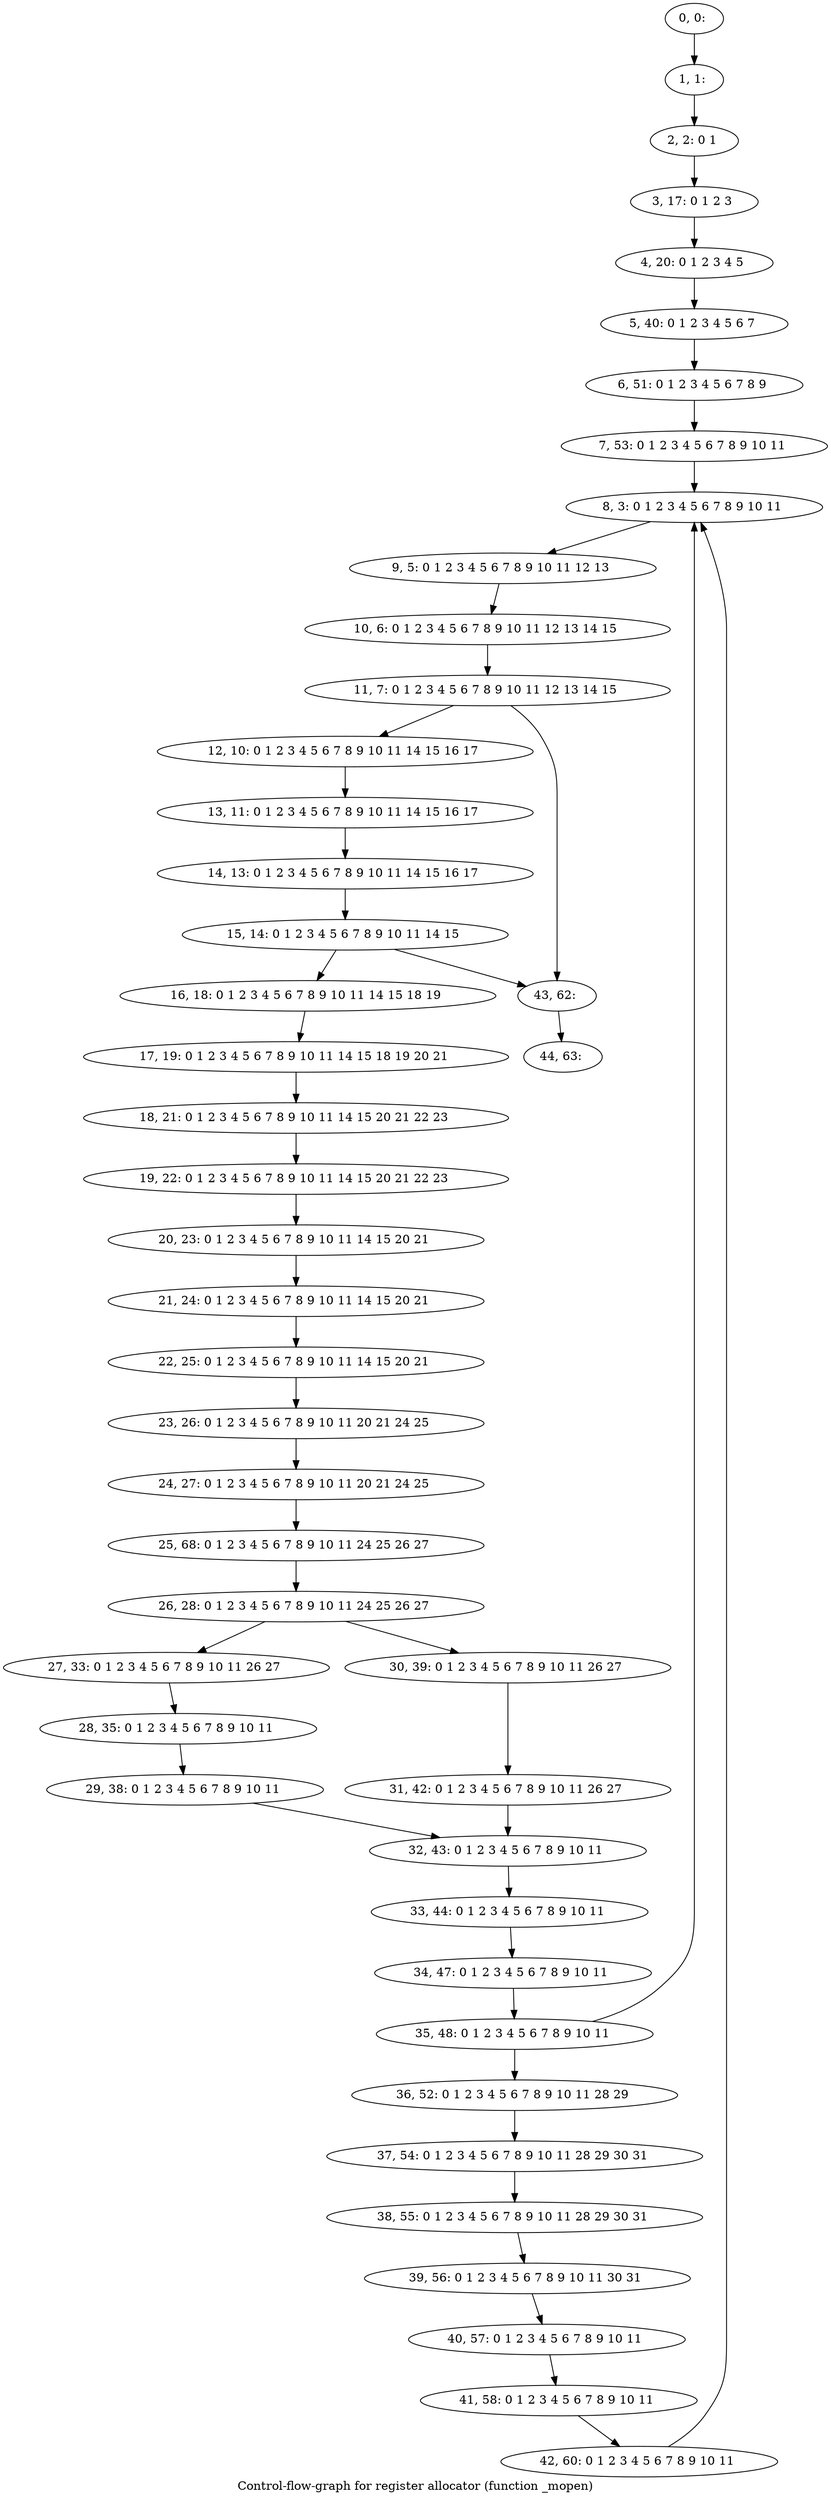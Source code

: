 digraph G {
graph [label="Control-flow-graph for register allocator (function _mopen)"]
0[label="0, 0: "];
1[label="1, 1: "];
2[label="2, 2: 0 1 "];
3[label="3, 17: 0 1 2 3 "];
4[label="4, 20: 0 1 2 3 4 5 "];
5[label="5, 40: 0 1 2 3 4 5 6 7 "];
6[label="6, 51: 0 1 2 3 4 5 6 7 8 9 "];
7[label="7, 53: 0 1 2 3 4 5 6 7 8 9 10 11 "];
8[label="8, 3: 0 1 2 3 4 5 6 7 8 9 10 11 "];
9[label="9, 5: 0 1 2 3 4 5 6 7 8 9 10 11 12 13 "];
10[label="10, 6: 0 1 2 3 4 5 6 7 8 9 10 11 12 13 14 15 "];
11[label="11, 7: 0 1 2 3 4 5 6 7 8 9 10 11 12 13 14 15 "];
12[label="12, 10: 0 1 2 3 4 5 6 7 8 9 10 11 14 15 16 17 "];
13[label="13, 11: 0 1 2 3 4 5 6 7 8 9 10 11 14 15 16 17 "];
14[label="14, 13: 0 1 2 3 4 5 6 7 8 9 10 11 14 15 16 17 "];
15[label="15, 14: 0 1 2 3 4 5 6 7 8 9 10 11 14 15 "];
16[label="16, 18: 0 1 2 3 4 5 6 7 8 9 10 11 14 15 18 19 "];
17[label="17, 19: 0 1 2 3 4 5 6 7 8 9 10 11 14 15 18 19 20 21 "];
18[label="18, 21: 0 1 2 3 4 5 6 7 8 9 10 11 14 15 20 21 22 23 "];
19[label="19, 22: 0 1 2 3 4 5 6 7 8 9 10 11 14 15 20 21 22 23 "];
20[label="20, 23: 0 1 2 3 4 5 6 7 8 9 10 11 14 15 20 21 "];
21[label="21, 24: 0 1 2 3 4 5 6 7 8 9 10 11 14 15 20 21 "];
22[label="22, 25: 0 1 2 3 4 5 6 7 8 9 10 11 14 15 20 21 "];
23[label="23, 26: 0 1 2 3 4 5 6 7 8 9 10 11 20 21 24 25 "];
24[label="24, 27: 0 1 2 3 4 5 6 7 8 9 10 11 20 21 24 25 "];
25[label="25, 68: 0 1 2 3 4 5 6 7 8 9 10 11 24 25 26 27 "];
26[label="26, 28: 0 1 2 3 4 5 6 7 8 9 10 11 24 25 26 27 "];
27[label="27, 33: 0 1 2 3 4 5 6 7 8 9 10 11 26 27 "];
28[label="28, 35: 0 1 2 3 4 5 6 7 8 9 10 11 "];
29[label="29, 38: 0 1 2 3 4 5 6 7 8 9 10 11 "];
30[label="30, 39: 0 1 2 3 4 5 6 7 8 9 10 11 26 27 "];
31[label="31, 42: 0 1 2 3 4 5 6 7 8 9 10 11 26 27 "];
32[label="32, 43: 0 1 2 3 4 5 6 7 8 9 10 11 "];
33[label="33, 44: 0 1 2 3 4 5 6 7 8 9 10 11 "];
34[label="34, 47: 0 1 2 3 4 5 6 7 8 9 10 11 "];
35[label="35, 48: 0 1 2 3 4 5 6 7 8 9 10 11 "];
36[label="36, 52: 0 1 2 3 4 5 6 7 8 9 10 11 28 29 "];
37[label="37, 54: 0 1 2 3 4 5 6 7 8 9 10 11 28 29 30 31 "];
38[label="38, 55: 0 1 2 3 4 5 6 7 8 9 10 11 28 29 30 31 "];
39[label="39, 56: 0 1 2 3 4 5 6 7 8 9 10 11 30 31 "];
40[label="40, 57: 0 1 2 3 4 5 6 7 8 9 10 11 "];
41[label="41, 58: 0 1 2 3 4 5 6 7 8 9 10 11 "];
42[label="42, 60: 0 1 2 3 4 5 6 7 8 9 10 11 "];
43[label="43, 62: "];
44[label="44, 63: "];
0->1 ;
1->2 ;
2->3 ;
3->4 ;
4->5 ;
5->6 ;
6->7 ;
7->8 ;
8->9 ;
9->10 ;
10->11 ;
11->12 ;
11->43 ;
12->13 ;
13->14 ;
14->15 ;
15->16 ;
15->43 ;
16->17 ;
17->18 ;
18->19 ;
19->20 ;
20->21 ;
21->22 ;
22->23 ;
23->24 ;
24->25 ;
25->26 ;
26->27 ;
26->30 ;
27->28 ;
28->29 ;
29->32 ;
30->31 ;
31->32 ;
32->33 ;
33->34 ;
34->35 ;
35->36 ;
35->8 ;
36->37 ;
37->38 ;
38->39 ;
39->40 ;
40->41 ;
41->42 ;
42->8 ;
43->44 ;
}
